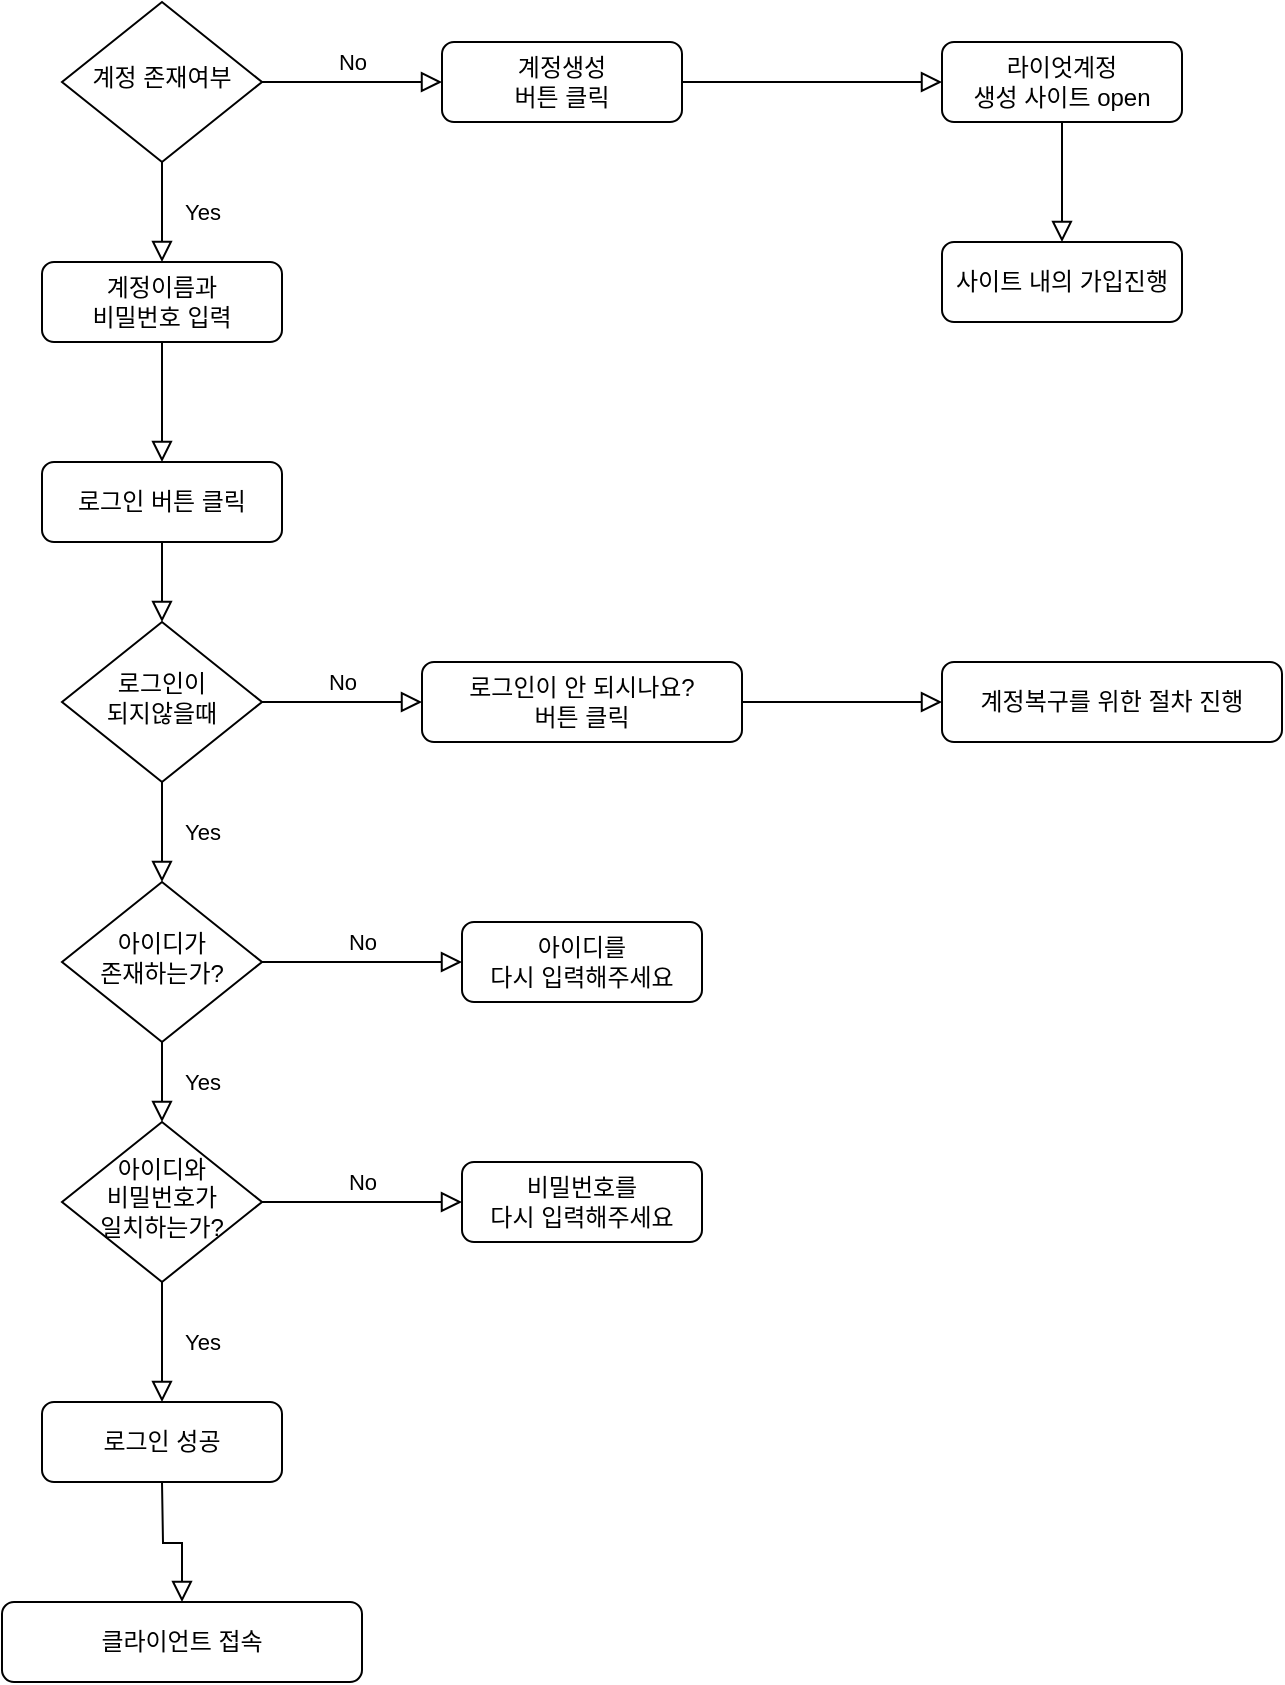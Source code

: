 <mxfile version="13.7.3" type="device"><diagram id="C5RBs43oDa-KdzZeNtuy" name="Page-1"><mxGraphModel dx="1185" dy="662" grid="1" gridSize="10" guides="1" tooltips="1" connect="1" arrows="1" fold="1" page="1" pageScale="1" pageWidth="827" pageHeight="1169" math="0" shadow="0"><root><mxCell id="WIyWlLk6GJQsqaUBKTNV-0"/><mxCell id="WIyWlLk6GJQsqaUBKTNV-1" parent="WIyWlLk6GJQsqaUBKTNV-0"/><mxCell id="WIyWlLk6GJQsqaUBKTNV-2" value="" style="rounded=0;html=1;jettySize=auto;orthogonalLoop=1;fontSize=11;endArrow=block;endFill=0;endSize=8;strokeWidth=1;shadow=0;labelBackgroundColor=none;edgeStyle=orthogonalEdgeStyle;" parent="WIyWlLk6GJQsqaUBKTNV-1" source="WIyWlLk6GJQsqaUBKTNV-3" target="-LbtD_H4dbuWxHp-KNHo-2" edge="1"><mxGeometry relative="1" as="geometry"/></mxCell><mxCell id="WIyWlLk6GJQsqaUBKTNV-3" value="로그인 버튼 클릭" style="rounded=1;whiteSpace=wrap;html=1;fontSize=12;glass=0;strokeWidth=1;shadow=0;" parent="WIyWlLk6GJQsqaUBKTNV-1" vertex="1"><mxGeometry x="30" y="250" width="120" height="40" as="geometry"/></mxCell><mxCell id="WIyWlLk6GJQsqaUBKTNV-4" value="Yes" style="rounded=0;html=1;jettySize=auto;orthogonalLoop=1;fontSize=11;endArrow=block;endFill=0;endSize=8;strokeWidth=1;shadow=0;labelBackgroundColor=none;edgeStyle=orthogonalEdgeStyle;" parent="WIyWlLk6GJQsqaUBKTNV-1" source="WIyWlLk6GJQsqaUBKTNV-6" target="WIyWlLk6GJQsqaUBKTNV-10" edge="1"><mxGeometry y="20" relative="1" as="geometry"><mxPoint as="offset"/></mxGeometry></mxCell><mxCell id="WIyWlLk6GJQsqaUBKTNV-5" value="No" style="edgeStyle=orthogonalEdgeStyle;rounded=0;html=1;jettySize=auto;orthogonalLoop=1;fontSize=11;endArrow=block;endFill=0;endSize=8;strokeWidth=1;shadow=0;labelBackgroundColor=none;" parent="WIyWlLk6GJQsqaUBKTNV-1" source="WIyWlLk6GJQsqaUBKTNV-6" target="WIyWlLk6GJQsqaUBKTNV-7" edge="1"><mxGeometry y="10" relative="1" as="geometry"><mxPoint as="offset"/></mxGeometry></mxCell><mxCell id="WIyWlLk6GJQsqaUBKTNV-6" value="아이디가&lt;br&gt;존재하는가?" style="rhombus;whiteSpace=wrap;html=1;shadow=0;fontFamily=Helvetica;fontSize=12;align=center;strokeWidth=1;spacing=6;spacingTop=-4;" parent="WIyWlLk6GJQsqaUBKTNV-1" vertex="1"><mxGeometry x="40" y="460" width="100" height="80" as="geometry"/></mxCell><mxCell id="WIyWlLk6GJQsqaUBKTNV-7" value="아이디를&lt;br&gt;다시 입력해주세요" style="rounded=1;whiteSpace=wrap;html=1;fontSize=12;glass=0;strokeWidth=1;shadow=0;" parent="WIyWlLk6GJQsqaUBKTNV-1" vertex="1"><mxGeometry x="240" y="480" width="120" height="40" as="geometry"/></mxCell><mxCell id="WIyWlLk6GJQsqaUBKTNV-10" value="아이디와&lt;br&gt;비밀번호가&lt;br&gt;일치하는가?" style="rhombus;whiteSpace=wrap;html=1;shadow=0;fontFamily=Helvetica;fontSize=12;align=center;strokeWidth=1;spacing=6;spacingTop=-4;" parent="WIyWlLk6GJQsqaUBKTNV-1" vertex="1"><mxGeometry x="40" y="580" width="100" height="80" as="geometry"/></mxCell><mxCell id="WIyWlLk6GJQsqaUBKTNV-11" value="로그인 성공" style="rounded=1;whiteSpace=wrap;html=1;fontSize=12;glass=0;strokeWidth=1;shadow=0;" parent="WIyWlLk6GJQsqaUBKTNV-1" vertex="1"><mxGeometry x="30" y="720" width="120" height="40" as="geometry"/></mxCell><mxCell id="WIyWlLk6GJQsqaUBKTNV-12" value="비밀번호를&lt;br&gt;다시 입력해주세요" style="rounded=1;whiteSpace=wrap;html=1;fontSize=12;glass=0;strokeWidth=1;shadow=0;" parent="WIyWlLk6GJQsqaUBKTNV-1" vertex="1"><mxGeometry x="240" y="600" width="120" height="40" as="geometry"/></mxCell><mxCell id="-LbtD_H4dbuWxHp-KNHo-0" value="Yes" style="rounded=0;html=1;jettySize=auto;orthogonalLoop=1;fontSize=11;endArrow=block;endFill=0;endSize=8;strokeWidth=1;shadow=0;labelBackgroundColor=none;edgeStyle=orthogonalEdgeStyle;entryX=0.5;entryY=0;entryDx=0;entryDy=0;" edge="1" parent="WIyWlLk6GJQsqaUBKTNV-1" source="-LbtD_H4dbuWxHp-KNHo-2" target="WIyWlLk6GJQsqaUBKTNV-6"><mxGeometry y="20" relative="1" as="geometry"><mxPoint as="offset"/><mxPoint x="90" y="590" as="targetPoint"/></mxGeometry></mxCell><mxCell id="-LbtD_H4dbuWxHp-KNHo-1" value="No" style="edgeStyle=orthogonalEdgeStyle;rounded=0;html=1;jettySize=auto;orthogonalLoop=1;fontSize=11;endArrow=block;endFill=0;endSize=8;strokeWidth=1;shadow=0;labelBackgroundColor=none;" edge="1" parent="WIyWlLk6GJQsqaUBKTNV-1" source="-LbtD_H4dbuWxHp-KNHo-2" target="-LbtD_H4dbuWxHp-KNHo-3"><mxGeometry y="10" relative="1" as="geometry"><mxPoint as="offset"/></mxGeometry></mxCell><mxCell id="-LbtD_H4dbuWxHp-KNHo-2" value="로그인이&lt;br&gt;되지않을때" style="rhombus;whiteSpace=wrap;html=1;shadow=0;fontFamily=Helvetica;fontSize=12;align=center;strokeWidth=1;spacing=6;spacingTop=-4;" vertex="1" parent="WIyWlLk6GJQsqaUBKTNV-1"><mxGeometry x="40" y="330" width="100" height="80" as="geometry"/></mxCell><mxCell id="-LbtD_H4dbuWxHp-KNHo-3" value="로그인이 안 되시나요?&lt;br&gt;버튼 클릭" style="rounded=1;whiteSpace=wrap;html=1;fontSize=12;glass=0;strokeWidth=1;shadow=0;" vertex="1" parent="WIyWlLk6GJQsqaUBKTNV-1"><mxGeometry x="220" y="350" width="160" height="40" as="geometry"/></mxCell><mxCell id="-LbtD_H4dbuWxHp-KNHo-6" value="계정 존재여부" style="rhombus;whiteSpace=wrap;html=1;shadow=0;fontFamily=Helvetica;fontSize=12;align=center;strokeWidth=1;spacing=6;spacingTop=-4;" vertex="1" parent="WIyWlLk6GJQsqaUBKTNV-1"><mxGeometry x="40" y="20" width="100" height="80" as="geometry"/></mxCell><mxCell id="-LbtD_H4dbuWxHp-KNHo-7" value="Yes" style="rounded=0;html=1;jettySize=auto;orthogonalLoop=1;fontSize=11;endArrow=block;endFill=0;endSize=8;strokeWidth=1;shadow=0;labelBackgroundColor=none;edgeStyle=orthogonalEdgeStyle;exitX=0.5;exitY=1;exitDx=0;exitDy=0;entryX=0.5;entryY=0;entryDx=0;entryDy=0;" edge="1" parent="WIyWlLk6GJQsqaUBKTNV-1" source="-LbtD_H4dbuWxHp-KNHo-6" target="-LbtD_H4dbuWxHp-KNHo-10"><mxGeometry y="20" relative="1" as="geometry"><mxPoint as="offset"/><mxPoint x="90" y="200" as="targetPoint"/><mxPoint x="100" y="130" as="sourcePoint"/></mxGeometry></mxCell><mxCell id="-LbtD_H4dbuWxHp-KNHo-8" value="No" style="edgeStyle=orthogonalEdgeStyle;rounded=0;html=1;jettySize=auto;orthogonalLoop=1;fontSize=11;endArrow=block;endFill=0;endSize=8;strokeWidth=1;shadow=0;labelBackgroundColor=none;exitX=1;exitY=0.5;exitDx=0;exitDy=0;" edge="1" parent="WIyWlLk6GJQsqaUBKTNV-1" target="-LbtD_H4dbuWxHp-KNHo-9" source="-LbtD_H4dbuWxHp-KNHo-6"><mxGeometry y="10" relative="1" as="geometry"><mxPoint as="offset"/><mxPoint x="150" y="90" as="sourcePoint"/></mxGeometry></mxCell><mxCell id="-LbtD_H4dbuWxHp-KNHo-9" value="계정생성&lt;br&gt;버튼 클릭" style="rounded=1;whiteSpace=wrap;html=1;fontSize=12;glass=0;strokeWidth=1;shadow=0;" vertex="1" parent="WIyWlLk6GJQsqaUBKTNV-1"><mxGeometry x="230" y="40" width="120" height="40" as="geometry"/></mxCell><mxCell id="-LbtD_H4dbuWxHp-KNHo-10" value="계정이름과&lt;br&gt;비밀번호 입력" style="rounded=1;whiteSpace=wrap;html=1;fontSize=12;glass=0;strokeWidth=1;shadow=0;" vertex="1" parent="WIyWlLk6GJQsqaUBKTNV-1"><mxGeometry x="30" y="150" width="120" height="40" as="geometry"/></mxCell><mxCell id="-LbtD_H4dbuWxHp-KNHo-13" value="" style="rounded=0;html=1;jettySize=auto;orthogonalLoop=1;fontSize=11;endArrow=block;endFill=0;endSize=8;strokeWidth=1;shadow=0;labelBackgroundColor=none;edgeStyle=orthogonalEdgeStyle;entryX=0.5;entryY=0;entryDx=0;entryDy=0;exitX=0.5;exitY=1;exitDx=0;exitDy=0;" edge="1" parent="WIyWlLk6GJQsqaUBKTNV-1" source="-LbtD_H4dbuWxHp-KNHo-10" target="WIyWlLk6GJQsqaUBKTNV-3"><mxGeometry relative="1" as="geometry"><mxPoint x="90" y="280" as="sourcePoint"/><mxPoint x="100" y="460" as="targetPoint"/></mxGeometry></mxCell><mxCell id="-LbtD_H4dbuWxHp-KNHo-14" value="라이엇계정&lt;br&gt;생성 사이트 open" style="rounded=1;whiteSpace=wrap;html=1;fontSize=12;glass=0;strokeWidth=1;shadow=0;" vertex="1" parent="WIyWlLk6GJQsqaUBKTNV-1"><mxGeometry x="480" y="40" width="120" height="40" as="geometry"/></mxCell><mxCell id="-LbtD_H4dbuWxHp-KNHo-15" value="" style="rounded=0;html=1;jettySize=auto;orthogonalLoop=1;fontSize=11;endArrow=block;endFill=0;endSize=8;strokeWidth=1;shadow=0;labelBackgroundColor=none;edgeStyle=orthogonalEdgeStyle;exitX=1;exitY=0.5;exitDx=0;exitDy=0;entryX=0;entryY=0.5;entryDx=0;entryDy=0;" edge="1" parent="WIyWlLk6GJQsqaUBKTNV-1" source="-LbtD_H4dbuWxHp-KNHo-9" target="-LbtD_H4dbuWxHp-KNHo-14"><mxGeometry relative="1" as="geometry"><mxPoint x="290" y="110" as="sourcePoint"/><mxPoint x="460" y="80" as="targetPoint"/></mxGeometry></mxCell><mxCell id="-LbtD_H4dbuWxHp-KNHo-16" value="사이트 내의 가입진행" style="rounded=1;whiteSpace=wrap;html=1;fontSize=12;glass=0;strokeWidth=1;shadow=0;" vertex="1" parent="WIyWlLk6GJQsqaUBKTNV-1"><mxGeometry x="480" y="140" width="120" height="40" as="geometry"/></mxCell><mxCell id="-LbtD_H4dbuWxHp-KNHo-17" value="" style="rounded=0;html=1;jettySize=auto;orthogonalLoop=1;fontSize=11;endArrow=block;endFill=0;endSize=8;strokeWidth=1;shadow=0;labelBackgroundColor=none;edgeStyle=orthogonalEdgeStyle;entryX=0.5;entryY=0;entryDx=0;entryDy=0;exitX=0.5;exitY=1;exitDx=0;exitDy=0;" edge="1" parent="WIyWlLk6GJQsqaUBKTNV-1" target="-LbtD_H4dbuWxHp-KNHo-16" source="-LbtD_H4dbuWxHp-KNHo-14"><mxGeometry relative="1" as="geometry"><mxPoint x="530" y="90" as="sourcePoint"/><mxPoint x="470" y="250" as="targetPoint"/></mxGeometry></mxCell><mxCell id="-LbtD_H4dbuWxHp-KNHo-18" value="계정복구를 위한 절차 진행" style="rounded=1;whiteSpace=wrap;html=1;fontSize=12;glass=0;strokeWidth=1;shadow=0;" vertex="1" parent="WIyWlLk6GJQsqaUBKTNV-1"><mxGeometry x="480" y="350" width="170" height="40" as="geometry"/></mxCell><mxCell id="-LbtD_H4dbuWxHp-KNHo-19" value="" style="rounded=0;html=1;jettySize=auto;orthogonalLoop=1;fontSize=11;endArrow=block;endFill=0;endSize=8;strokeWidth=1;shadow=0;labelBackgroundColor=none;edgeStyle=orthogonalEdgeStyle;entryX=0;entryY=0.5;entryDx=0;entryDy=0;exitX=1;exitY=0.5;exitDx=0;exitDy=0;" edge="1" parent="WIyWlLk6GJQsqaUBKTNV-1" target="-LbtD_H4dbuWxHp-KNHo-18" source="-LbtD_H4dbuWxHp-KNHo-3"><mxGeometry relative="1" as="geometry"><mxPoint x="540" y="320" as="sourcePoint"/><mxPoint x="470" y="490" as="targetPoint"/></mxGeometry></mxCell><mxCell id="-LbtD_H4dbuWxHp-KNHo-20" value="No" style="edgeStyle=orthogonalEdgeStyle;rounded=0;html=1;jettySize=auto;orthogonalLoop=1;fontSize=11;endArrow=block;endFill=0;endSize=8;strokeWidth=1;shadow=0;labelBackgroundColor=none;exitX=1;exitY=0.5;exitDx=0;exitDy=0;entryX=0;entryY=0.5;entryDx=0;entryDy=0;entryPerimeter=0;" edge="1" parent="WIyWlLk6GJQsqaUBKTNV-1" source="WIyWlLk6GJQsqaUBKTNV-10" target="WIyWlLk6GJQsqaUBKTNV-12"><mxGeometry y="10" relative="1" as="geometry"><mxPoint as="offset"/><mxPoint x="150" y="630" as="sourcePoint"/><mxPoint x="250" y="630" as="targetPoint"/></mxGeometry></mxCell><mxCell id="-LbtD_H4dbuWxHp-KNHo-21" value="Yes" style="rounded=0;html=1;jettySize=auto;orthogonalLoop=1;fontSize=11;endArrow=block;endFill=0;endSize=8;strokeWidth=1;shadow=0;labelBackgroundColor=none;edgeStyle=orthogonalEdgeStyle;entryX=0.5;entryY=0;entryDx=0;entryDy=0;exitX=0.5;exitY=1;exitDx=0;exitDy=0;" edge="1" parent="WIyWlLk6GJQsqaUBKTNV-1" source="WIyWlLk6GJQsqaUBKTNV-10" target="WIyWlLk6GJQsqaUBKTNV-11"><mxGeometry y="20" relative="1" as="geometry"><mxPoint as="offset"/><mxPoint x="100" y="670" as="sourcePoint"/><mxPoint x="100" y="590" as="targetPoint"/></mxGeometry></mxCell><mxCell id="-LbtD_H4dbuWxHp-KNHo-22" value="클라이언트 접속" style="rounded=1;whiteSpace=wrap;html=1;fontSize=12;glass=0;strokeWidth=1;shadow=0;" vertex="1" parent="WIyWlLk6GJQsqaUBKTNV-1"><mxGeometry x="10" y="820" width="180" height="40" as="geometry"/></mxCell><mxCell id="-LbtD_H4dbuWxHp-KNHo-23" value="" style="rounded=0;html=1;jettySize=auto;orthogonalLoop=1;fontSize=11;endArrow=block;endFill=0;endSize=8;strokeWidth=1;shadow=0;labelBackgroundColor=none;edgeStyle=orthogonalEdgeStyle;entryX=0.5;entryY=0;entryDx=0;entryDy=0;" edge="1" parent="WIyWlLk6GJQsqaUBKTNV-1" target="-LbtD_H4dbuWxHp-KNHo-22"><mxGeometry relative="1" as="geometry"><mxPoint x="90" y="760" as="sourcePoint"/><mxPoint x="20" y="950" as="targetPoint"/></mxGeometry></mxCell></root></mxGraphModel></diagram></mxfile>